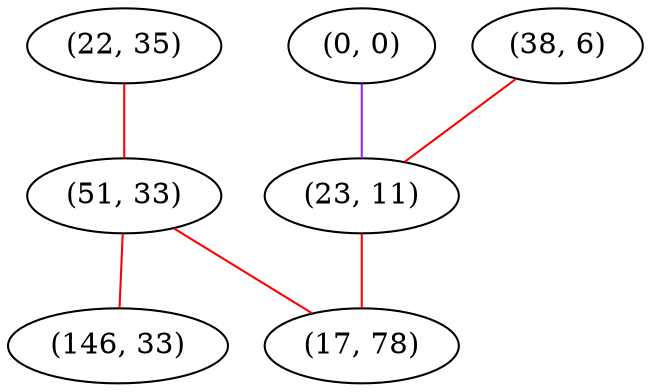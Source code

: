 graph "" {
"(22, 35)";
"(0, 0)";
"(38, 6)";
"(23, 11)";
"(51, 33)";
"(17, 78)";
"(146, 33)";
"(22, 35)" -- "(51, 33)"  [color=red, key=0, weight=1];
"(0, 0)" -- "(23, 11)"  [color=purple, key=0, weight=4];
"(38, 6)" -- "(23, 11)"  [color=red, key=0, weight=1];
"(23, 11)" -- "(17, 78)"  [color=red, key=0, weight=1];
"(51, 33)" -- "(17, 78)"  [color=red, key=0, weight=1];
"(51, 33)" -- "(146, 33)"  [color=red, key=0, weight=1];
}
